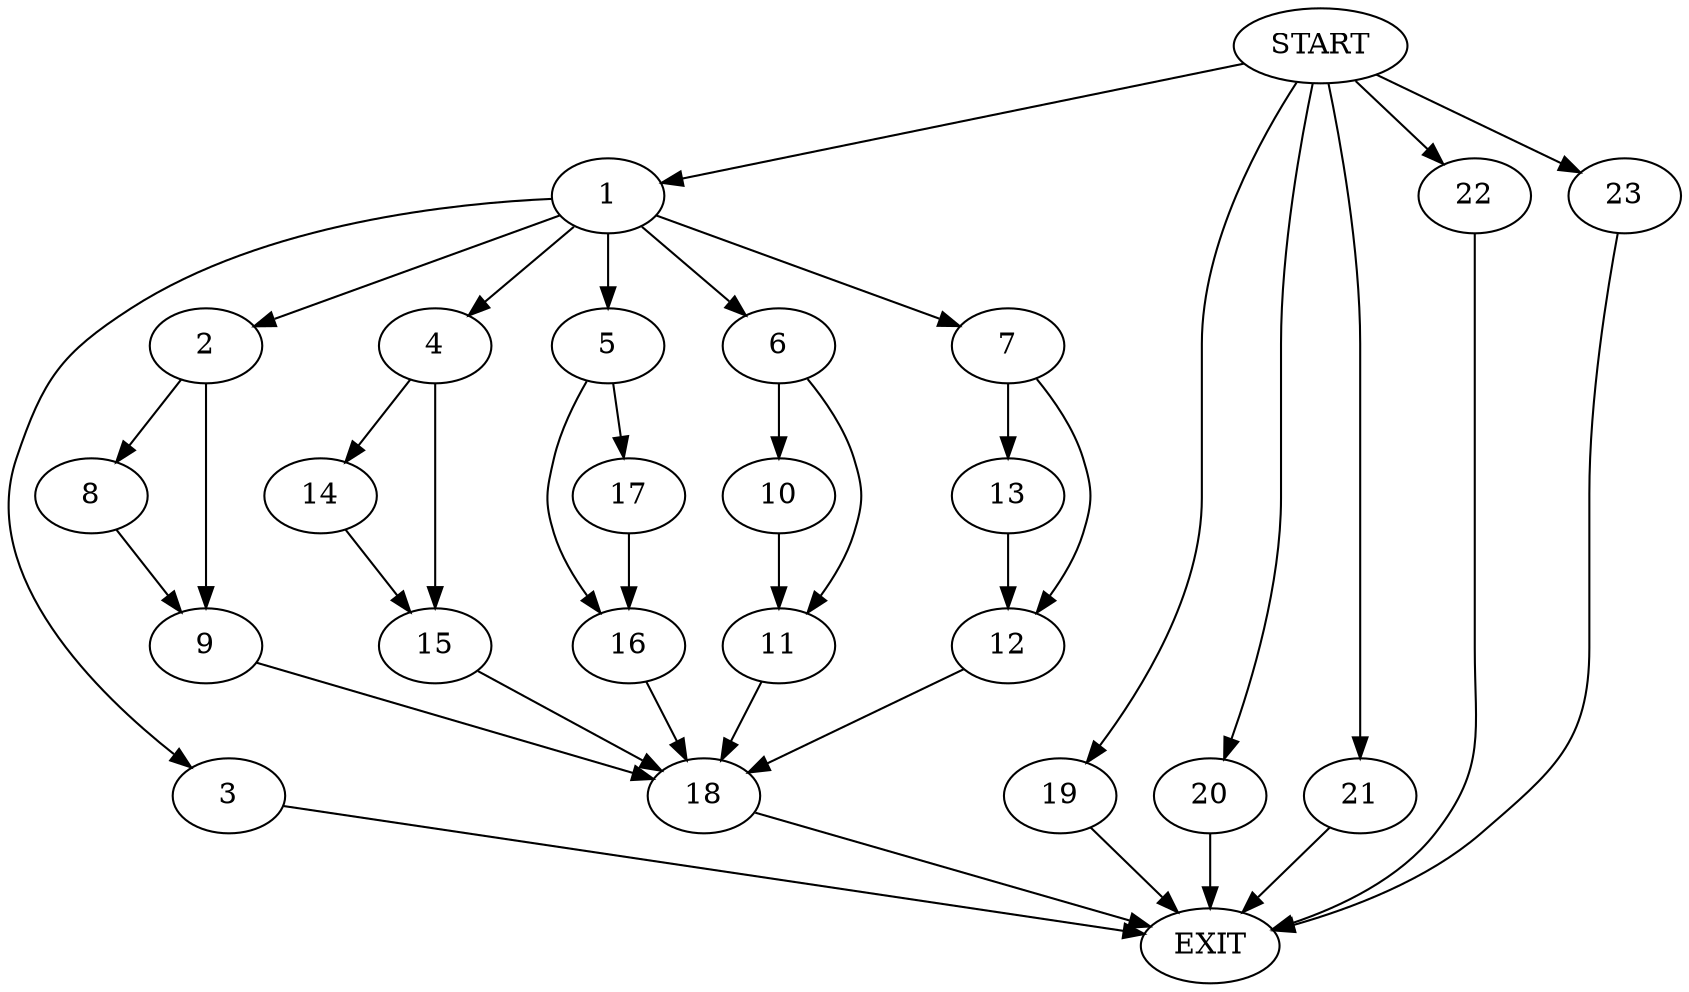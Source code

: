 digraph {
0 [label="START"]
24 [label="EXIT"]
0 -> 1
1 -> 2
1 -> 3
1 -> 4
1 -> 5
1 -> 6
1 -> 7
2 -> 8
2 -> 9
6 -> 10
6 -> 11
7 -> 12
7 -> 13
3 -> 24
4 -> 14
4 -> 15
5 -> 16
5 -> 17
15 -> 18
14 -> 15
18 -> 24
0 -> 19
19 -> 24
12 -> 18
13 -> 12
0 -> 20
20 -> 24
8 -> 9
9 -> 18
0 -> 21
21 -> 24
11 -> 18
10 -> 11
0 -> 22
22 -> 24
17 -> 16
16 -> 18
0 -> 23
23 -> 24
}
